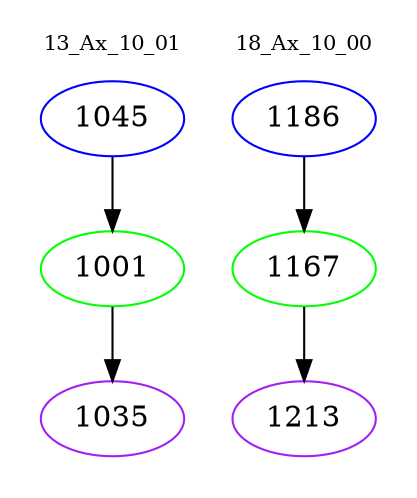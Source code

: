 digraph{
subgraph cluster_0 {
color = white
label = "13_Ax_10_01";
fontsize=10;
T0_1045 [label="1045", color="blue"]
T0_1045 -> T0_1001 [color="black"]
T0_1001 [label="1001", color="green"]
T0_1001 -> T0_1035 [color="black"]
T0_1035 [label="1035", color="purple"]
}
subgraph cluster_1 {
color = white
label = "18_Ax_10_00";
fontsize=10;
T1_1186 [label="1186", color="blue"]
T1_1186 -> T1_1167 [color="black"]
T1_1167 [label="1167", color="green"]
T1_1167 -> T1_1213 [color="black"]
T1_1213 [label="1213", color="purple"]
}
}
